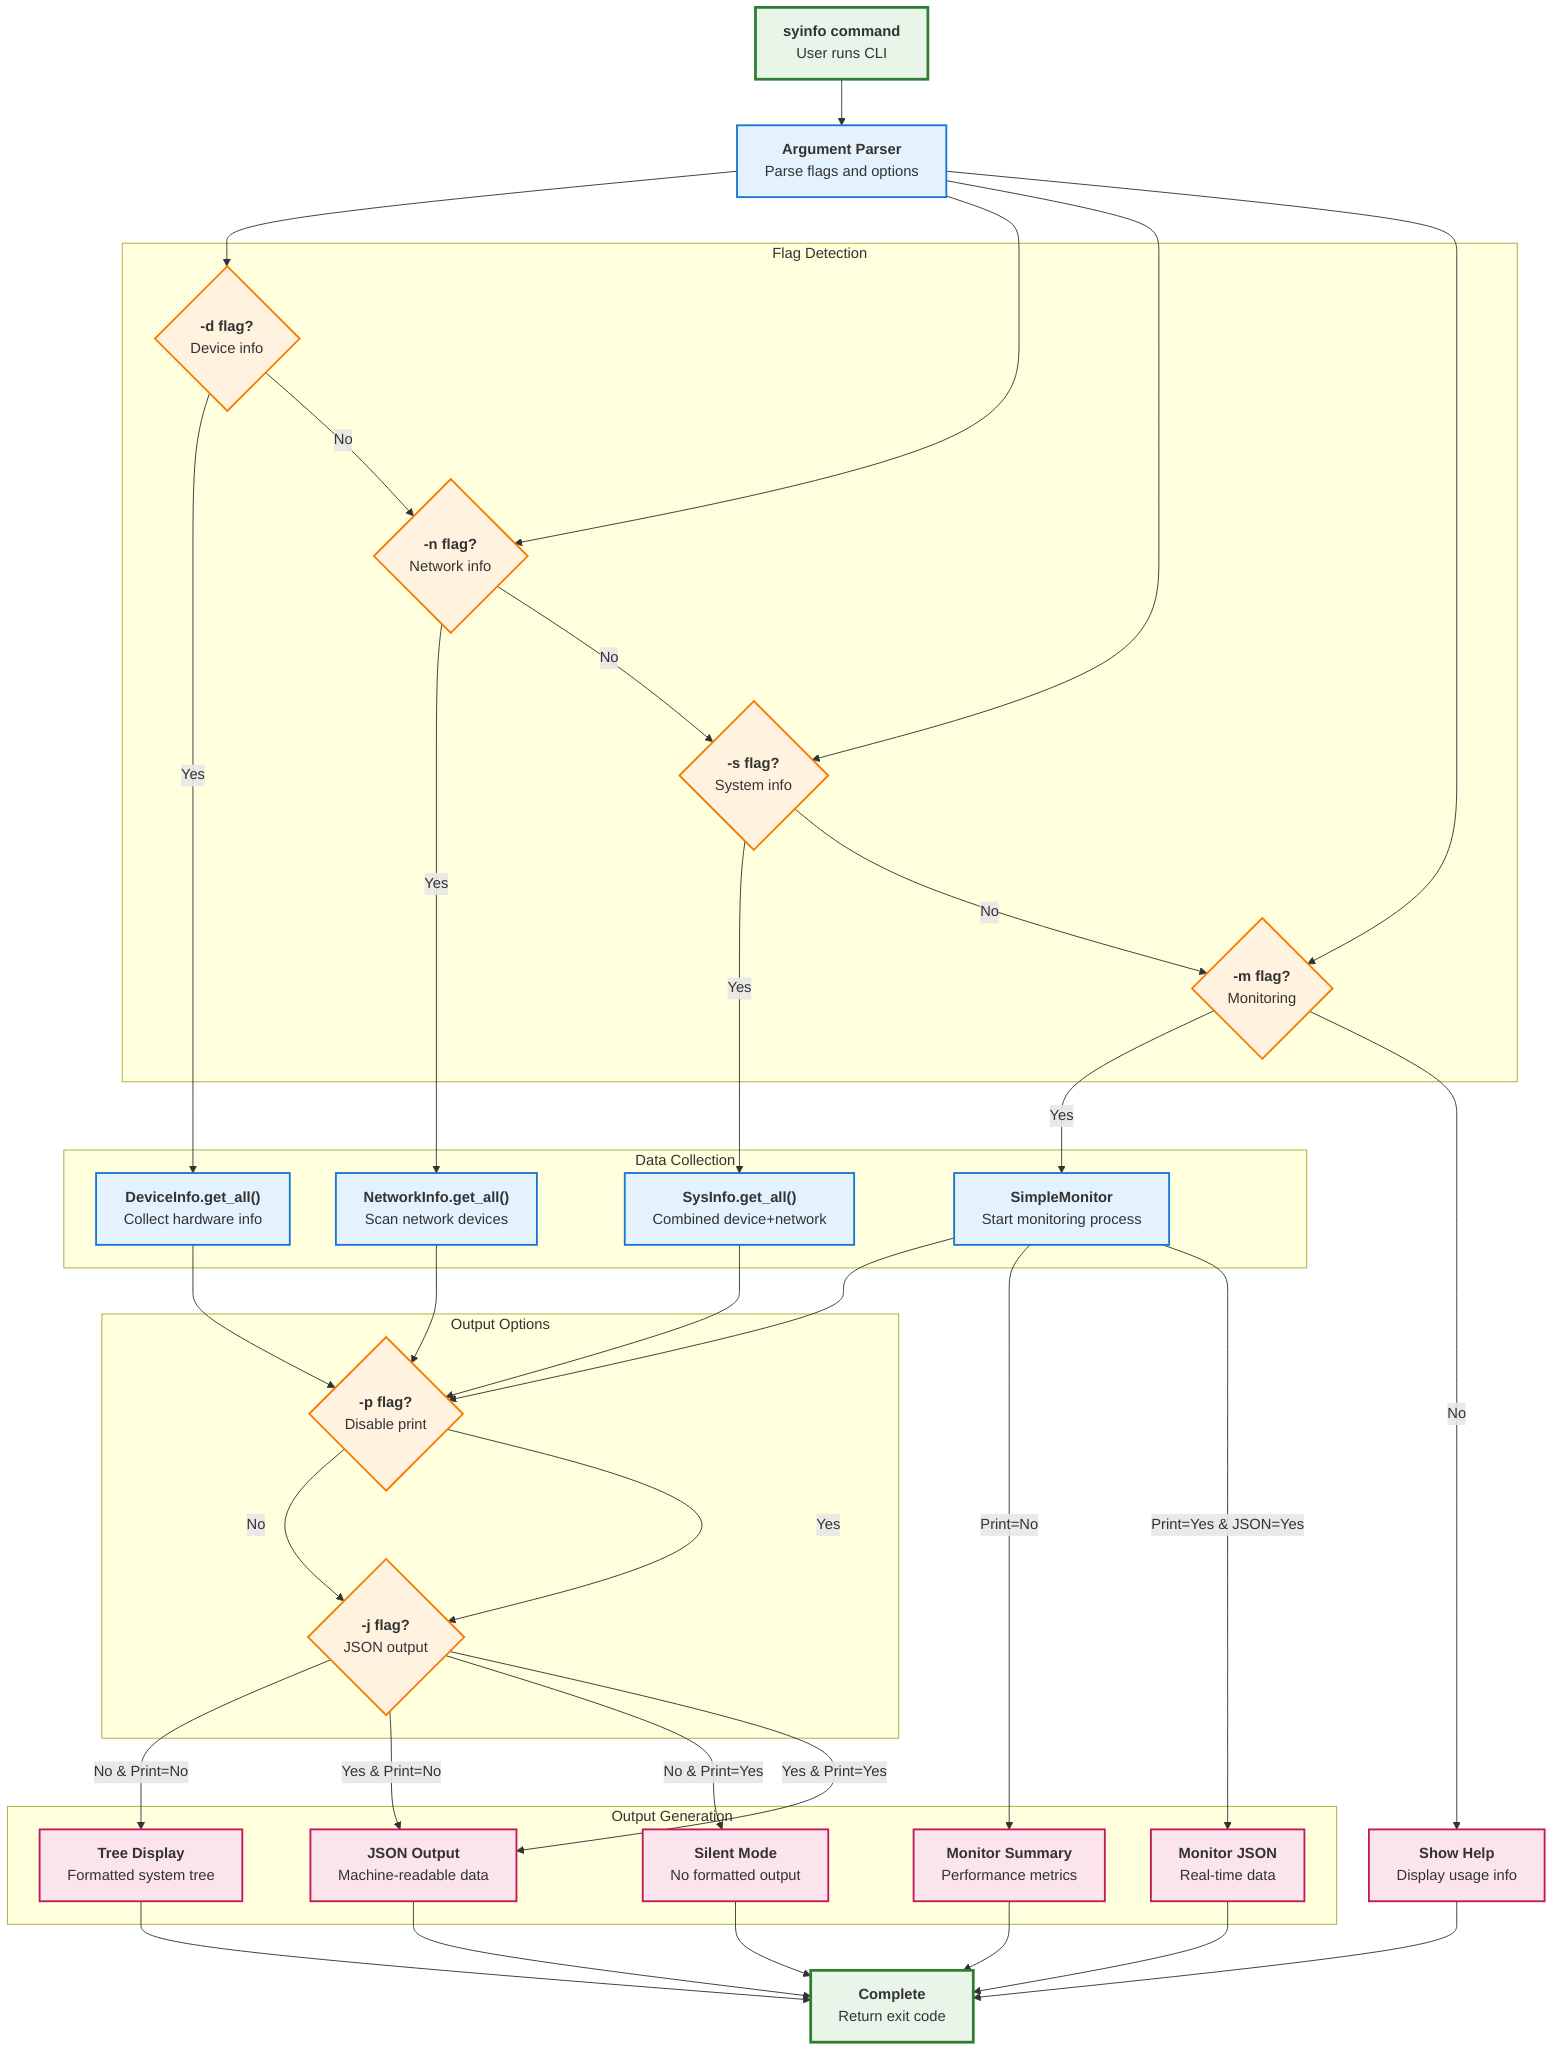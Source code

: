 graph TD
    %% SyInfo CLI Workflow - Flag-based Interface
    
    START["`**syinfo command**
    User runs CLI`"]
    
    PARSE["`**Argument Parser**
    Parse flags and options`"]
    
    subgraph "Flag Detection"
        DEVICE_FLAG{"`**-d flag?**
        Device info`"}
        NETWORK_FLAG{"`**-n flag?**
        Network info`"}
        SYSTEM_FLAG{"`**-s flag?**
        System info`"}
        MONITOR_FLAG{"`**-m flag?**
        Monitoring`"}
    end
    
    subgraph "Data Collection"
        GET_DEVICE["`**DeviceInfo.get_all()**
        Collect hardware info`"]
        
        GET_NETWORK["`**NetworkInfo.get_all()**
        Scan network devices`"]
        
        GET_SYSTEM["`**SysInfo.get_all()**
        Combined device+network`"]
        
        START_MONITOR["`**SimpleMonitor**
        Start monitoring process`"]
    end
    
    subgraph "Output Options"
        PRINT_FLAG{"`**-p flag?**
        Disable print`"}
        JSON_FLAG{"`**-j flag?**
        JSON output`"}
    end
    
    subgraph "Output Generation"
        TREE_OUTPUT["`**Tree Display**
        Formatted system tree`"]
        
        JSON_OUTPUT["`**JSON Output**
        Machine-readable data`"]
        
        SILENT["`**Silent Mode**
        No formatted output`"]
        
        MONITOR_DISPLAY["`**Monitor Summary**
        Performance metrics`"]
        
        MONITOR_JSON["`**Monitor JSON**
        Real-time data`"]
    end
    
    FINISH["`**Complete**
    Return exit code`"]
    
    %% Main Flow
    START --> PARSE
    PARSE --> DEVICE_FLAG
    PARSE --> NETWORK_FLAG
    PARSE --> SYSTEM_FLAG
    PARSE --> MONITOR_FLAG
    
    %% Collection Routes
    DEVICE_FLAG -->|Yes| GET_DEVICE
    NETWORK_FLAG -->|Yes| GET_NETWORK
    SYSTEM_FLAG -->|Yes| GET_SYSTEM
    MONITOR_FLAG -->|Yes| START_MONITOR
    
    %% Output Decision Flow
    GET_DEVICE --> PRINT_FLAG
    GET_NETWORK --> PRINT_FLAG
    GET_SYSTEM --> PRINT_FLAG
    START_MONITOR --> PRINT_FLAG
    
    PRINT_FLAG -->|No| JSON_FLAG
    PRINT_FLAG -->|Yes| JSON_FLAG
    
    %% Output Generation
    JSON_FLAG -->|No & Print=No| TREE_OUTPUT
    JSON_FLAG -->|Yes & Print=No| JSON_OUTPUT
    JSON_FLAG -->|No & Print=Yes| SILENT
    JSON_FLAG -->|Yes & Print=Yes| JSON_OUTPUT
    
    START_MONITOR -->|Print=No| MONITOR_DISPLAY
    START_MONITOR -->|Print=Yes & JSON=Yes| MONITOR_JSON
    
    %% Completion
    TREE_OUTPUT --> FINISH
    JSON_OUTPUT --> FINISH
    SILENT --> FINISH
    MONITOR_DISPLAY --> FINISH
    MONITOR_JSON --> FINISH
    
    %% No flags case
    DEVICE_FLAG -->|No| NETWORK_FLAG
    NETWORK_FLAG -->|No| SYSTEM_FLAG
    SYSTEM_FLAG -->|No| MONITOR_FLAG
    MONITOR_FLAG -->|No| HELP["`**Show Help**
    Display usage info`"]
    HELP --> FINISH
    
    %% Styling
    classDef startEnd fill:#e8f5e8,stroke:#2e7d32,stroke-width:3px
    classDef decision fill:#fff3e0,stroke:#f57c00,stroke-width:2px
    classDef process fill:#e3f2fd,stroke:#1976d2,stroke-width:2px
    classDef output fill:#fce4ec,stroke:#c2185b,stroke-width:2px
    
    class START,FINISH startEnd
    class DEVICE_FLAG,NETWORK_FLAG,SYSTEM_FLAG,MONITOR_FLAG,PRINT_FLAG,JSON_FLAG decision
    class PARSE,GET_DEVICE,GET_NETWORK,GET_SYSTEM,START_MONITOR process
    class TREE_OUTPUT,JSON_OUTPUT,SILENT,MONITOR_DISPLAY,MONITOR_JSON,HELP output